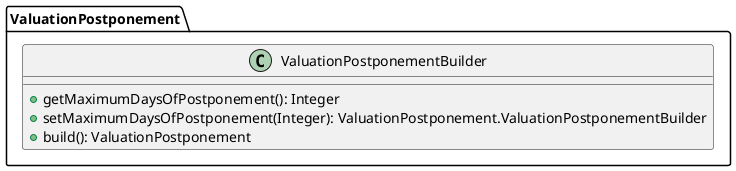 @startuml

    class ValuationPostponement.ValuationPostponementBuilder [[ValuationPostponement.ValuationPostponementBuilder.html]] {
        +getMaximumDaysOfPostponement(): Integer
        +setMaximumDaysOfPostponement(Integer): ValuationPostponement.ValuationPostponementBuilder
        +build(): ValuationPostponement
    }

@enduml
